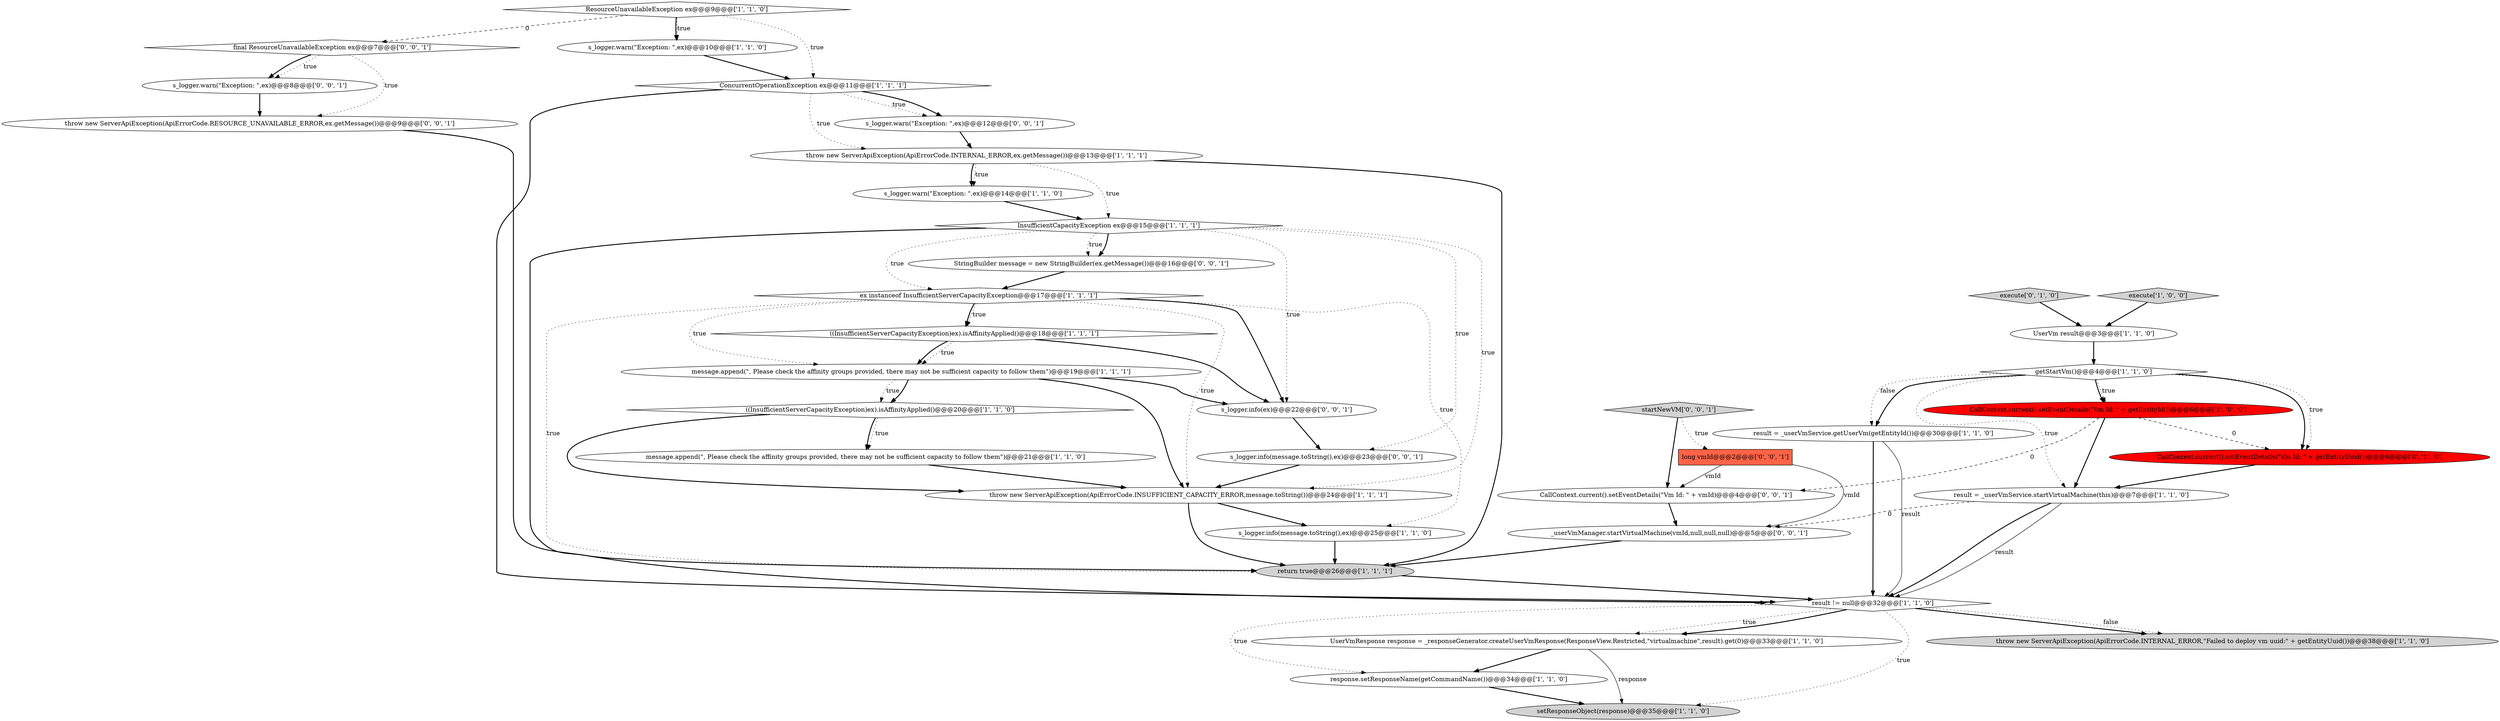 digraph {
14 [style = filled, label = "UserVm result@@@3@@@['1', '1', '0']", fillcolor = white, shape = ellipse image = "AAA0AAABBB1BBB"];
37 [style = filled, label = "CallContext.current().setEventDetails(\"Vm Id: \" + vmId)@@@4@@@['0', '0', '1']", fillcolor = white, shape = ellipse image = "AAA0AAABBB3BBB"];
2 [style = filled, label = "message.append(\", Please check the affinity groups provided, there may not be sufficient capacity to follow them\")@@@19@@@['1', '1', '1']", fillcolor = white, shape = ellipse image = "AAA0AAABBB1BBB"];
31 [style = filled, label = "s_logger.info(ex)@@@22@@@['0', '0', '1']", fillcolor = white, shape = ellipse image = "AAA0AAABBB3BBB"];
3 [style = filled, label = "response.setResponseName(getCommandName())@@@34@@@['1', '1', '0']", fillcolor = white, shape = ellipse image = "AAA0AAABBB1BBB"];
25 [style = filled, label = "execute['0', '1', '0']", fillcolor = lightgray, shape = diamond image = "AAA0AAABBB2BBB"];
32 [style = filled, label = "StringBuilder message = new StringBuilder(ex.getMessage())@@@16@@@['0', '0', '1']", fillcolor = white, shape = ellipse image = "AAA0AAABBB3BBB"];
9 [style = filled, label = "getStartVm()@@@4@@@['1', '1', '0']", fillcolor = white, shape = diamond image = "AAA0AAABBB1BBB"];
20 [style = filled, label = "UserVmResponse response = _responseGenerator.createUserVmResponse(ResponseView.Restricted,\"virtualmachine\",result).get(0)@@@33@@@['1', '1', '0']", fillcolor = white, shape = ellipse image = "AAA0AAABBB1BBB"];
24 [style = filled, label = "ConcurrentOperationException ex@@@11@@@['1', '1', '1']", fillcolor = white, shape = diamond image = "AAA0AAABBB1BBB"];
28 [style = filled, label = "s_logger.warn(\"Exception: \",ex)@@@8@@@['0', '0', '1']", fillcolor = white, shape = ellipse image = "AAA0AAABBB3BBB"];
8 [style = filled, label = "ResourceUnavailableException ex@@@9@@@['1', '1', '0']", fillcolor = white, shape = diamond image = "AAA0AAABBB1BBB"];
34 [style = filled, label = "s_logger.info(message.toString(),ex)@@@23@@@['0', '0', '1']", fillcolor = white, shape = ellipse image = "AAA0AAABBB3BBB"];
27 [style = filled, label = "s_logger.warn(\"Exception: \",ex)@@@12@@@['0', '0', '1']", fillcolor = white, shape = ellipse image = "AAA0AAABBB3BBB"];
0 [style = filled, label = "CallContext.current().setEventDetails(\"Vm Id: \" + getEntityId())@@@6@@@['1', '0', '0']", fillcolor = red, shape = ellipse image = "AAA1AAABBB1BBB"];
23 [style = filled, label = "return true@@@26@@@['1', '1', '1']", fillcolor = lightgray, shape = ellipse image = "AAA0AAABBB1BBB"];
11 [style = filled, label = "setResponseObject(response)@@@35@@@['1', '1', '0']", fillcolor = lightgray, shape = ellipse image = "AAA0AAABBB1BBB"];
13 [style = filled, label = "s_logger.warn(\"Exception: \",ex)@@@14@@@['1', '1', '0']", fillcolor = white, shape = ellipse image = "AAA0AAABBB1BBB"];
16 [style = filled, label = "result = _userVmService.getUserVm(getEntityId())@@@30@@@['1', '1', '0']", fillcolor = white, shape = ellipse image = "AAA0AAABBB1BBB"];
12 [style = filled, label = "((InsufficientServerCapacityException)ex).isAffinityApplied()@@@20@@@['1', '1', '0']", fillcolor = white, shape = diamond image = "AAA0AAABBB1BBB"];
33 [style = filled, label = "final ResourceUnavailableException ex@@@7@@@['0', '0', '1']", fillcolor = white, shape = diamond image = "AAA0AAABBB3BBB"];
17 [style = filled, label = "throw new ServerApiException(ApiErrorCode.INSUFFICIENT_CAPACITY_ERROR,message.toString())@@@24@@@['1', '1', '1']", fillcolor = white, shape = ellipse image = "AAA0AAABBB1BBB"];
21 [style = filled, label = "result = _userVmService.startVirtualMachine(this)@@@7@@@['1', '1', '0']", fillcolor = white, shape = ellipse image = "AAA0AAABBB1BBB"];
35 [style = filled, label = "long vmId@@@2@@@['0', '0', '1']", fillcolor = tomato, shape = box image = "AAA0AAABBB3BBB"];
6 [style = filled, label = "result != null@@@32@@@['1', '1', '0']", fillcolor = white, shape = diamond image = "AAA0AAABBB1BBB"];
36 [style = filled, label = "startNewVM['0', '0', '1']", fillcolor = lightgray, shape = diamond image = "AAA0AAABBB3BBB"];
30 [style = filled, label = "_userVmManager.startVirtualMachine(vmId,null,null,null)@@@5@@@['0', '0', '1']", fillcolor = white, shape = ellipse image = "AAA0AAABBB3BBB"];
22 [style = filled, label = "ex instanceof InsufficientServerCapacityException@@@17@@@['1', '1', '1']", fillcolor = white, shape = diamond image = "AAA0AAABBB1BBB"];
19 [style = filled, label = "InsufficientCapacityException ex@@@15@@@['1', '1', '1']", fillcolor = white, shape = diamond image = "AAA0AAABBB1BBB"];
7 [style = filled, label = "s_logger.warn(\"Exception: \",ex)@@@10@@@['1', '1', '0']", fillcolor = white, shape = ellipse image = "AAA0AAABBB1BBB"];
18 [style = filled, label = "((InsufficientServerCapacityException)ex).isAffinityApplied()@@@18@@@['1', '1', '1']", fillcolor = white, shape = diamond image = "AAA0AAABBB1BBB"];
29 [style = filled, label = "throw new ServerApiException(ApiErrorCode.RESOURCE_UNAVAILABLE_ERROR,ex.getMessage())@@@9@@@['0', '0', '1']", fillcolor = white, shape = ellipse image = "AAA0AAABBB3BBB"];
4 [style = filled, label = "throw new ServerApiException(ApiErrorCode.INTERNAL_ERROR,\"Failed to deploy vm uuid:\" + getEntityUuid())@@@38@@@['1', '1', '0']", fillcolor = lightgray, shape = ellipse image = "AAA0AAABBB1BBB"];
10 [style = filled, label = "throw new ServerApiException(ApiErrorCode.INTERNAL_ERROR,ex.getMessage())@@@13@@@['1', '1', '1']", fillcolor = white, shape = ellipse image = "AAA0AAABBB1BBB"];
5 [style = filled, label = "message.append(\", Please check the affinity groups provided, there may not be sufficient capacity to follow them\")@@@21@@@['1', '1', '0']", fillcolor = white, shape = ellipse image = "AAA0AAABBB1BBB"];
1 [style = filled, label = "s_logger.info(message.toString(),ex)@@@25@@@['1', '1', '0']", fillcolor = white, shape = ellipse image = "AAA0AAABBB1BBB"];
15 [style = filled, label = "execute['1', '0', '0']", fillcolor = lightgray, shape = diamond image = "AAA0AAABBB1BBB"];
26 [style = filled, label = "CallContext.current().setEventDetails(\"Vm Id: \" + getEntityUuid())@@@6@@@['0', '1', '0']", fillcolor = red, shape = ellipse image = "AAA1AAABBB2BBB"];
32->22 [style = bold, label=""];
12->5 [style = bold, label=""];
8->33 [style = dashed, label="0"];
33->28 [style = dotted, label="true"];
25->14 [style = bold, label=""];
24->27 [style = dotted, label="true"];
9->16 [style = bold, label=""];
1->23 [style = bold, label=""];
21->30 [style = dashed, label="0"];
9->26 [style = bold, label=""];
34->17 [style = bold, label=""];
14->9 [style = bold, label=""];
6->11 [style = dotted, label="true"];
6->3 [style = dotted, label="true"];
24->27 [style = bold, label=""];
2->31 [style = bold, label=""];
18->31 [style = bold, label=""];
9->26 [style = dotted, label="true"];
16->6 [style = solid, label="result"];
22->23 [style = dotted, label="true"];
35->30 [style = solid, label="vmId"];
19->17 [style = dotted, label="true"];
16->6 [style = bold, label=""];
33->28 [style = bold, label=""];
3->11 [style = bold, label=""];
8->7 [style = dotted, label="true"];
0->21 [style = bold, label=""];
20->3 [style = bold, label=""];
29->23 [style = bold, label=""];
9->21 [style = dotted, label="true"];
19->6 [style = bold, label=""];
5->17 [style = bold, label=""];
6->20 [style = dotted, label="true"];
6->4 [style = bold, label=""];
7->24 [style = bold, label=""];
22->18 [style = bold, label=""];
19->22 [style = dotted, label="true"];
2->12 [style = dotted, label="true"];
36->37 [style = bold, label=""];
2->17 [style = bold, label=""];
28->29 [style = bold, label=""];
19->34 [style = dotted, label="true"];
9->0 [style = dotted, label="true"];
22->18 [style = dotted, label="true"];
17->1 [style = bold, label=""];
15->14 [style = bold, label=""];
37->30 [style = bold, label=""];
12->17 [style = bold, label=""];
0->26 [style = dashed, label="0"];
17->23 [style = bold, label=""];
8->24 [style = dotted, label="true"];
31->34 [style = bold, label=""];
26->21 [style = bold, label=""];
6->20 [style = bold, label=""];
13->19 [style = bold, label=""];
22->1 [style = dotted, label="true"];
19->32 [style = bold, label=""];
10->13 [style = bold, label=""];
10->13 [style = dotted, label="true"];
10->23 [style = bold, label=""];
10->19 [style = dotted, label="true"];
35->37 [style = solid, label="vmId"];
23->6 [style = bold, label=""];
27->10 [style = bold, label=""];
33->29 [style = dotted, label="true"];
20->11 [style = solid, label="response"];
19->31 [style = dotted, label="true"];
18->2 [style = dotted, label="true"];
6->4 [style = dotted, label="false"];
0->37 [style = dashed, label="0"];
9->0 [style = bold, label=""];
21->6 [style = bold, label=""];
30->23 [style = bold, label=""];
22->31 [style = bold, label=""];
18->2 [style = bold, label=""];
9->16 [style = dotted, label="false"];
2->12 [style = bold, label=""];
8->7 [style = bold, label=""];
22->2 [style = dotted, label="true"];
24->10 [style = dotted, label="true"];
12->5 [style = dotted, label="true"];
19->32 [style = dotted, label="true"];
22->17 [style = dotted, label="true"];
36->35 [style = dotted, label="true"];
21->6 [style = solid, label="result"];
24->6 [style = bold, label=""];
}
